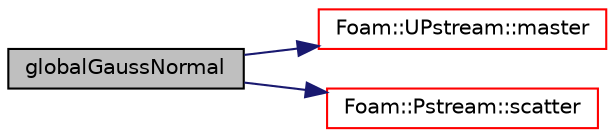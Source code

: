 digraph "globalGaussNormal"
{
  bgcolor="transparent";
  edge [fontname="Helvetica",fontsize="10",labelfontname="Helvetica",labelfontsize="10"];
  node [fontname="Helvetica",fontsize="10",shape=record];
  rankdir="LR";
  Node135 [label="globalGaussNormal",height=0.2,width=0.4,color="black", fillcolor="grey75", style="filled", fontcolor="black"];
  Node135 -> Node136 [color="midnightblue",fontsize="10",style="solid",fontname="Helvetica"];
  Node136 [label="Foam::UPstream::master",height=0.2,width=0.4,color="red",URL="$a27377.html#a36af549940a0aae3733774649594489f",tooltip="Am I the master process. "];
  Node135 -> Node138 [color="midnightblue",fontsize="10",style="solid",fontname="Helvetica"];
  Node138 [label="Foam::Pstream::scatter",height=0.2,width=0.4,color="red",URL="$a27357.html#a00bc7d5a0b660cfa53523561af48def2",tooltip="Scatter data. Distribute without modification. Reverse of gather. "];
}
